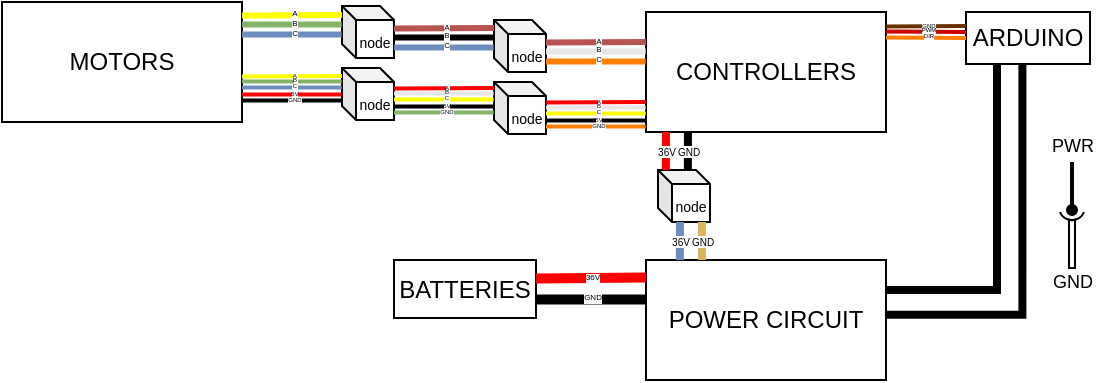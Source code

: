 <mxfile version="12.2.6" type="google" pages="1"><diagram id="B16uDVz1EY1FW_UzH5DZ" name="Page-1"><mxGraphModel dx="469" dy="251" grid="1" gridSize="1" guides="1" tooltips="1" connect="1" arrows="1" fold="1" page="1" pageScale="1" pageWidth="850" pageHeight="1100" math="0" shadow="0"><root><mxCell id="0"/><mxCell id="1" parent="0"/><mxCell id="zS7zFUK0YOCSTYnBNiSX-2" value="MOTORS" style="rounded=0;whiteSpace=wrap;html=1;" parent="1" vertex="1"><mxGeometry x="40" y="40" width="120" height="60" as="geometry"/></mxCell><mxCell id="zS7zFUK0YOCSTYnBNiSX-3" value="CONTROLLERS" style="rounded=0;whiteSpace=wrap;html=1;" parent="1" vertex="1"><mxGeometry x="362" y="45" width="120" height="60" as="geometry"/></mxCell><mxCell id="zS7zFUK0YOCSTYnBNiSX-4" value="ARDUINO" style="rounded=0;whiteSpace=wrap;html=1;" parent="1" vertex="1"><mxGeometry x="522" y="45" width="62" height="26" as="geometry"/></mxCell><mxCell id="zS7zFUK0YOCSTYnBNiSX-6" value="POWER CIRCUIT" style="rounded=0;whiteSpace=wrap;html=1;" parent="1" vertex="1"><mxGeometry x="362" y="169" width="120" height="60" as="geometry"/></mxCell><mxCell id="zS7zFUK0YOCSTYnBNiSX-7" value="&lt;font style=&quot;font-size: 7px&quot;&gt;node&lt;/font&gt;" style="shape=cube;whiteSpace=wrap;html=1;boundedLbl=1;backgroundOutline=1;darkOpacity=0.05;darkOpacity2=0.1;size=7;" parent="1" vertex="1"><mxGeometry x="210" y="42" width="26" height="26" as="geometry"/></mxCell><mxCell id="zS7zFUK0YOCSTYnBNiSX-8" value="A" style="endArrow=none;html=1;exitX=1;exitY=0.163;exitDx=0;exitDy=0;exitPerimeter=0;entryX=0;entryY=0;entryDx=0;entryDy=9.5;entryPerimeter=0;strokeWidth=3;fillColor=#fff2cc;strokeColor=#FFFF00;fontSize=4;verticalAlign=middle;align=center;spacing=0;spacingBottom=1;" parent="1" edge="1"><mxGeometry x="0.04" width="50" height="50" relative="1" as="geometry"><mxPoint x="160" y="46.78" as="sourcePoint"/><mxPoint x="210" y="46.5" as="targetPoint"/><mxPoint as="offset"/></mxGeometry></mxCell><mxCell id="zS7zFUK0YOCSTYnBNiSX-9" value="B" style="endArrow=none;html=1;exitX=1;exitY=0.163;exitDx=0;exitDy=0;exitPerimeter=0;entryX=-0.003;entryY=0.243;entryDx=0;entryDy=0;entryPerimeter=0;strokeWidth=3;fillColor=#d5e8d4;strokeColor=#82b366;fontSize=4;horizontal=1;spacingBottom=1;" parent="1" edge="1"><mxGeometry x="0.043" width="50" height="50" relative="1" as="geometry"><mxPoint x="160" y="51.28" as="sourcePoint"/><mxPoint x="209.85" y="51.22" as="targetPoint"/><mxPoint as="offset"/></mxGeometry></mxCell><mxCell id="zS7zFUK0YOCSTYnBNiSX-10" value="C" style="endArrow=none;html=1;exitX=1;exitY=0.163;exitDx=0;exitDy=0;exitPerimeter=0;entryX=-0.003;entryY=0.243;entryDx=0;entryDy=0;entryPerimeter=0;strokeWidth=3;fillColor=#dae8fc;strokeColor=#6c8ebf;fontSize=4;spacingTop=1;" parent="1" edge="1"><mxGeometry x="0.043" y="1" width="50" height="50" relative="1" as="geometry"><mxPoint x="160" y="56.28" as="sourcePoint"/><mxPoint x="209.85" y="56.22" as="targetPoint"/><mxPoint as="offset"/></mxGeometry></mxCell><mxCell id="zS7zFUK0YOCSTYnBNiSX-15" value="&lt;font style=&quot;font-size: 7px&quot;&gt;node&lt;/font&gt;" style="shape=cube;whiteSpace=wrap;html=1;boundedLbl=1;backgroundOutline=1;darkOpacity=0.05;darkOpacity2=0.1;size=7;" parent="1" vertex="1"><mxGeometry x="210" y="73" width="26" height="26" as="geometry"/></mxCell><mxCell id="zS7zFUK0YOCSTYnBNiSX-36" value="&lt;font style=&quot;font-size: 7px&quot;&gt;node&lt;/font&gt;" style="shape=cube;whiteSpace=wrap;html=1;boundedLbl=1;backgroundOutline=1;darkOpacity=0.05;darkOpacity2=0.1;size=7;" parent="1" vertex="1"><mxGeometry x="286" y="49" width="26" height="26" as="geometry"/></mxCell><mxCell id="zS7zFUK0YOCSTYnBNiSX-40" value="&lt;font style=&quot;font-size: 7px&quot;&gt;node&lt;/font&gt;" style="shape=cube;whiteSpace=wrap;html=1;boundedLbl=1;backgroundOutline=1;darkOpacity=0.05;darkOpacity2=0.1;size=7;" parent="1" vertex="1"><mxGeometry x="286" y="80" width="26" height="26" as="geometry"/></mxCell><mxCell id="zS7zFUK0YOCSTYnBNiSX-45" value="A" style="endArrow=none;html=1;exitX=1;exitY=0.163;exitDx=0;exitDy=0;exitPerimeter=0;entryX=0;entryY=0;entryDx=0;entryDy=9.5;entryPerimeter=0;strokeWidth=2;fillColor=#fff2cc;strokeColor=#FFFF00;fontSize=3;verticalAlign=middle;align=center;spacing=0;spacingBottom=1;" parent="1" edge="1"><mxGeometry x="0.04" width="50" height="50" relative="1" as="geometry"><mxPoint x="160" y="77.28" as="sourcePoint"/><mxPoint x="210" y="77" as="targetPoint"/><mxPoint as="offset"/></mxGeometry></mxCell><mxCell id="zS7zFUK0YOCSTYnBNiSX-46" value="B" style="endArrow=none;html=1;exitX=1;exitY=0.163;exitDx=0;exitDy=0;exitPerimeter=0;entryX=-0.003;entryY=0.243;entryDx=0;entryDy=0;entryPerimeter=0;strokeWidth=2;fillColor=#d5e8d4;strokeColor=#82b366;fontSize=3;horizontal=1;spacingBottom=1;" parent="1" edge="1"><mxGeometry x="0.043" width="50" height="50" relative="1" as="geometry"><mxPoint x="160" y="79.78" as="sourcePoint"/><mxPoint x="209.85" y="79.72" as="targetPoint"/><mxPoint as="offset"/></mxGeometry></mxCell><mxCell id="zS7zFUK0YOCSTYnBNiSX-47" value="C" style="endArrow=none;html=1;exitX=1;exitY=0.163;exitDx=0;exitDy=0;exitPerimeter=0;entryX=-0.003;entryY=0.243;entryDx=0;entryDy=0;entryPerimeter=0;strokeWidth=2;fillColor=#dae8fc;strokeColor=#6c8ebf;fontSize=3;spacingTop=1;" parent="1" edge="1"><mxGeometry x="0.043" y="1" width="50" height="50" relative="1" as="geometry"><mxPoint x="160" y="82.78" as="sourcePoint"/><mxPoint x="209.85" y="82.72" as="targetPoint"/><mxPoint as="offset"/></mxGeometry></mxCell><mxCell id="zS7zFUK0YOCSTYnBNiSX-48" value="5V" style="endArrow=none;html=1;exitX=1;exitY=0.163;exitDx=0;exitDy=0;exitPerimeter=0;entryX=-0.003;entryY=0.243;entryDx=0;entryDy=0;entryPerimeter=0;strokeWidth=2;fillColor=#f8cecc;strokeColor=#FF0000;fontSize=3;horizontal=1;spacingBottom=1;" parent="1" edge="1"><mxGeometry x="0.043" width="50" height="50" relative="1" as="geometry"><mxPoint x="160" y="86.28" as="sourcePoint"/><mxPoint x="209.85" y="86.22" as="targetPoint"/><mxPoint as="offset"/></mxGeometry></mxCell><mxCell id="zS7zFUK0YOCSTYnBNiSX-49" value="GND" style="endArrow=none;html=1;exitX=1;exitY=0.163;exitDx=0;exitDy=0;exitPerimeter=0;entryX=-0.003;entryY=0.243;entryDx=0;entryDy=0;entryPerimeter=0;strokeWidth=2;fontSize=3;spacingTop=1;" parent="1" edge="1"><mxGeometry x="0.043" y="1" width="50" height="50" relative="1" as="geometry"><mxPoint x="160" y="89.28" as="sourcePoint"/><mxPoint x="209.85" y="89.22" as="targetPoint"/><mxPoint as="offset"/></mxGeometry></mxCell><mxCell id="zS7zFUK0YOCSTYnBNiSX-50" value="A" style="endArrow=none;html=1;exitX=1;exitY=0.163;exitDx=0;exitDy=0;exitPerimeter=0;entryX=0;entryY=0;entryDx=0;entryDy=9.5;entryPerimeter=0;strokeWidth=2;fillColor=#f8cecc;strokeColor=#FF0000;fontSize=3;verticalAlign=middle;align=center;spacing=0;spacingBottom=1;" parent="1" edge="1"><mxGeometry x="0.04" width="50" height="50" relative="1" as="geometry"><mxPoint x="236" y="83.28" as="sourcePoint"/><mxPoint x="286" y="83" as="targetPoint"/><mxPoint as="offset"/></mxGeometry></mxCell><mxCell id="zS7zFUK0YOCSTYnBNiSX-51" value="B" style="endArrow=none;html=1;exitX=1;exitY=0.163;exitDx=0;exitDy=0;exitPerimeter=0;entryX=-0.003;entryY=0.243;entryDx=0;entryDy=0;entryPerimeter=0;strokeWidth=2;fillColor=#d5e8d4;strokeColor=#E6E6E6;fontSize=3;horizontal=1;spacingBottom=1;" parent="1" edge="1"><mxGeometry x="0.043" width="50" height="50" relative="1" as="geometry"><mxPoint x="236" y="85.78" as="sourcePoint"/><mxPoint x="285.85" y="85.72" as="targetPoint"/><mxPoint as="offset"/></mxGeometry></mxCell><mxCell id="zS7zFUK0YOCSTYnBNiSX-52" value="C" style="endArrow=none;html=1;exitX=1;exitY=0.163;exitDx=0;exitDy=0;exitPerimeter=0;entryX=-0.003;entryY=0.243;entryDx=0;entryDy=0;entryPerimeter=0;strokeWidth=2;fillColor=#dae8fc;strokeColor=#FFFF00;fontSize=3;spacingTop=1;" parent="1" edge="1"><mxGeometry x="0.043" y="1" width="50" height="50" relative="1" as="geometry"><mxPoint x="236" y="88.78" as="sourcePoint"/><mxPoint x="285.85" y="88.72" as="targetPoint"/><mxPoint as="offset"/></mxGeometry></mxCell><mxCell id="zS7zFUK0YOCSTYnBNiSX-53" value="5V" style="endArrow=none;html=1;exitX=1;exitY=0.163;exitDx=0;exitDy=0;exitPerimeter=0;entryX=-0.003;entryY=0.243;entryDx=0;entryDy=0;entryPerimeter=0;strokeWidth=2;fontSize=3;horizontal=1;spacingBottom=1;" parent="1" edge="1"><mxGeometry x="0.043" width="50" height="50" relative="1" as="geometry"><mxPoint x="236" y="92.28" as="sourcePoint"/><mxPoint x="285.85" y="92.22" as="targetPoint"/><mxPoint as="offset"/></mxGeometry></mxCell><mxCell id="zS7zFUK0YOCSTYnBNiSX-54" value="GND" style="endArrow=none;html=1;exitX=1;exitY=0.163;exitDx=0;exitDy=0;exitPerimeter=0;entryX=-0.003;entryY=0.243;entryDx=0;entryDy=0;entryPerimeter=0;strokeWidth=2;fontSize=3;spacingTop=1;fillColor=#d5e8d4;strokeColor=#82b366;" parent="1" edge="1"><mxGeometry x="0.043" y="1" width="50" height="50" relative="1" as="geometry"><mxPoint x="236" y="95.28" as="sourcePoint"/><mxPoint x="285.85" y="95.22" as="targetPoint"/><mxPoint as="offset"/></mxGeometry></mxCell><mxCell id="zS7zFUK0YOCSTYnBNiSX-55" value="A" style="endArrow=none;html=1;exitX=1;exitY=0.163;exitDx=0;exitDy=0;exitPerimeter=0;entryX=0;entryY=0;entryDx=0;entryDy=9.5;entryPerimeter=0;strokeWidth=3;fillColor=#f8cecc;strokeColor=#b85450;fontSize=4;verticalAlign=middle;align=center;spacing=0;spacingBottom=1;" parent="1" edge="1"><mxGeometry x="0.04" width="50" height="50" relative="1" as="geometry"><mxPoint x="236" y="53.28" as="sourcePoint"/><mxPoint x="286" y="53" as="targetPoint"/><mxPoint as="offset"/></mxGeometry></mxCell><mxCell id="zS7zFUK0YOCSTYnBNiSX-56" value="B" style="endArrow=none;html=1;exitX=1;exitY=0.163;exitDx=0;exitDy=0;exitPerimeter=0;entryX=-0.003;entryY=0.243;entryDx=0;entryDy=0;entryPerimeter=0;strokeWidth=3;fontSize=4;horizontal=1;spacingBottom=1;" parent="1" edge="1"><mxGeometry x="0.043" width="50" height="50" relative="1" as="geometry"><mxPoint x="236" y="57.78" as="sourcePoint"/><mxPoint x="285.85" y="57.72" as="targetPoint"/><mxPoint as="offset"/></mxGeometry></mxCell><mxCell id="zS7zFUK0YOCSTYnBNiSX-57" value="C" style="endArrow=none;html=1;exitX=1;exitY=0.163;exitDx=0;exitDy=0;exitPerimeter=0;entryX=-0.003;entryY=0.243;entryDx=0;entryDy=0;entryPerimeter=0;strokeWidth=3;fillColor=#dae8fc;strokeColor=#6c8ebf;fontSize=4;spacingTop=1;" parent="1" edge="1"><mxGeometry x="0.043" y="1" width="50" height="50" relative="1" as="geometry"><mxPoint x="236" y="62.78" as="sourcePoint"/><mxPoint x="285.85" y="62.72" as="targetPoint"/><mxPoint as="offset"/></mxGeometry></mxCell><mxCell id="zS7zFUK0YOCSTYnBNiSX-58" value="A" style="endArrow=none;html=1;exitX=1;exitY=0.163;exitDx=0;exitDy=0;exitPerimeter=0;entryX=0;entryY=0;entryDx=0;entryDy=9.5;entryPerimeter=0;strokeWidth=3;fillColor=#f8cecc;strokeColor=#b85450;fontSize=4;verticalAlign=middle;align=center;spacing=0;spacingBottom=1;" parent="1" edge="1"><mxGeometry x="0.04" width="50" height="50" relative="1" as="geometry"><mxPoint x="312" y="60.28" as="sourcePoint"/><mxPoint x="362" y="60" as="targetPoint"/><mxPoint as="offset"/></mxGeometry></mxCell><mxCell id="zS7zFUK0YOCSTYnBNiSX-59" value="B" style="endArrow=none;html=1;exitX=1;exitY=0.163;exitDx=0;exitDy=0;exitPerimeter=0;entryX=-0.003;entryY=0.243;entryDx=0;entryDy=0;entryPerimeter=0;strokeWidth=3;fillColor=#d5e8d4;strokeColor=#E6E6E6;fontSize=4;horizontal=1;spacingBottom=1;" parent="1" edge="1"><mxGeometry x="0.043" width="50" height="50" relative="1" as="geometry"><mxPoint x="312" y="64.78" as="sourcePoint"/><mxPoint x="361.85" y="64.72" as="targetPoint"/><mxPoint as="offset"/></mxGeometry></mxCell><mxCell id="zS7zFUK0YOCSTYnBNiSX-60" value="C" style="endArrow=none;html=1;exitX=1;exitY=0.163;exitDx=0;exitDy=0;exitPerimeter=0;entryX=-0.003;entryY=0.243;entryDx=0;entryDy=0;entryPerimeter=0;strokeWidth=3;fillColor=#dae8fc;strokeColor=#FF8000;fontSize=4;spacingTop=1;" parent="1" edge="1"><mxGeometry x="0.043" y="1" width="50" height="50" relative="1" as="geometry"><mxPoint x="312" y="69.78" as="sourcePoint"/><mxPoint x="361.85" y="69.72" as="targetPoint"/><mxPoint as="offset"/></mxGeometry></mxCell><mxCell id="zS7zFUK0YOCSTYnBNiSX-61" value="A" style="endArrow=none;html=1;exitX=1;exitY=0.163;exitDx=0;exitDy=0;exitPerimeter=0;entryX=0;entryY=0;entryDx=0;entryDy=9.5;entryPerimeter=0;strokeWidth=2;fillColor=#f8cecc;strokeColor=#FF0000;fontSize=3;verticalAlign=middle;align=center;spacing=0;spacingBottom=1;" parent="1" edge="1"><mxGeometry x="0.04" width="50" height="50" relative="1" as="geometry"><mxPoint x="312" y="90.28" as="sourcePoint"/><mxPoint x="362" y="90" as="targetPoint"/><mxPoint as="offset"/></mxGeometry></mxCell><mxCell id="zS7zFUK0YOCSTYnBNiSX-62" value="B" style="endArrow=none;html=1;exitX=1;exitY=0.163;exitDx=0;exitDy=0;exitPerimeter=0;entryX=-0.003;entryY=0.243;entryDx=0;entryDy=0;entryPerimeter=0;strokeWidth=2;fillColor=#d5e8d4;strokeColor=#E6E6E6;fontSize=3;horizontal=1;spacingBottom=1;" parent="1" edge="1"><mxGeometry x="0.043" width="50" height="50" relative="1" as="geometry"><mxPoint x="312" y="92.78" as="sourcePoint"/><mxPoint x="361.85" y="92.72" as="targetPoint"/><mxPoint as="offset"/></mxGeometry></mxCell><mxCell id="zS7zFUK0YOCSTYnBNiSX-63" value="C" style="endArrow=none;html=1;exitX=1;exitY=0.163;exitDx=0;exitDy=0;exitPerimeter=0;entryX=-0.003;entryY=0.243;entryDx=0;entryDy=0;entryPerimeter=0;strokeWidth=2;fillColor=#dae8fc;strokeColor=#FFFF00;fontSize=3;spacingTop=1;" parent="1" edge="1"><mxGeometry x="0.043" y="1" width="50" height="50" relative="1" as="geometry"><mxPoint x="312" y="95.78" as="sourcePoint"/><mxPoint x="361.85" y="95.72" as="targetPoint"/><mxPoint as="offset"/></mxGeometry></mxCell><mxCell id="zS7zFUK0YOCSTYnBNiSX-64" value="5V" style="endArrow=none;html=1;exitX=1;exitY=0.163;exitDx=0;exitDy=0;exitPerimeter=0;entryX=-0.003;entryY=0.243;entryDx=0;entryDy=0;entryPerimeter=0;strokeWidth=2;fontSize=3;horizontal=1;spacingBottom=1;" parent="1" edge="1"><mxGeometry x="0.043" width="50" height="50" relative="1" as="geometry"><mxPoint x="312" y="99.28" as="sourcePoint"/><mxPoint x="361.85" y="99.22" as="targetPoint"/><mxPoint as="offset"/></mxGeometry></mxCell><mxCell id="zS7zFUK0YOCSTYnBNiSX-65" value="GND" style="endArrow=none;html=1;exitX=1;exitY=0.163;exitDx=0;exitDy=0;exitPerimeter=0;entryX=-0.003;entryY=0.243;entryDx=0;entryDy=0;entryPerimeter=0;strokeWidth=2;fontSize=3;spacingTop=1;strokeColor=#FF8000;" parent="1" edge="1"><mxGeometry x="0.043" y="1" width="50" height="50" relative="1" as="geometry"><mxPoint x="312" y="102.28" as="sourcePoint"/><mxPoint x="361.85" y="102.22" as="targetPoint"/><mxPoint as="offset"/></mxGeometry></mxCell><mxCell id="zS7zFUK0YOCSTYnBNiSX-72" value="&lt;font style=&quot;font-size: 7px&quot;&gt;node&lt;/font&gt;" style="shape=cube;whiteSpace=wrap;html=1;boundedLbl=1;backgroundOutline=1;darkOpacity=0.05;darkOpacity2=0.1;size=7;" parent="1" vertex="1"><mxGeometry x="368" y="124" width="26" height="26" as="geometry"/></mxCell><mxCell id="zS7zFUK0YOCSTYnBNiSX-73" value="36V" style="endArrow=none;html=1;shadow=0;strokeColor=#FF0000;strokeWidth=4;fontSize=5;align=center;entryX=0.083;entryY=1;entryDx=0;entryDy=0;entryPerimeter=0;exitX=0.152;exitY=0;exitDx=0;exitDy=0;exitPerimeter=0;spacingTop=0;spacing=0;spacingBottom=0;labelBorderColor=none;fillColor=#f8cecc;" parent="1" source="zS7zFUK0YOCSTYnBNiSX-72" target="zS7zFUK0YOCSTYnBNiSX-3" edge="1"><mxGeometry x="0.053" width="50" height="50" relative="1" as="geometry"><mxPoint x="336" y="161" as="sourcePoint"/><mxPoint x="386" y="111" as="targetPoint"/><mxPoint as="offset"/></mxGeometry></mxCell><mxCell id="zS7zFUK0YOCSTYnBNiSX-75" value="GND" style="endArrow=none;html=1;shadow=0;strokeColor=#000000;strokeWidth=4;fontSize=5;align=center;entryX=0.083;entryY=1;entryDx=0;entryDy=0;entryPerimeter=0;exitX=0.152;exitY=0;exitDx=0;exitDy=0;exitPerimeter=0;spacingTop=0;spacing=0;spacingBottom=0;labelBorderColor=none;" parent="1" edge="1"><mxGeometry x="0.053" width="50" height="50" relative="1" as="geometry"><mxPoint x="382.952" y="124" as="sourcePoint"/><mxPoint x="382.96" y="105" as="targetPoint"/><mxPoint as="offset"/></mxGeometry></mxCell><mxCell id="zS7zFUK0YOCSTYnBNiSX-76" value="36V" style="endArrow=none;html=1;shadow=0;strokeColor=#6c8ebf;strokeWidth=4;fontSize=5;align=center;entryX=0.083;entryY=1;entryDx=0;entryDy=0;entryPerimeter=0;exitX=0.152;exitY=0;exitDx=0;exitDy=0;exitPerimeter=0;spacingTop=0;spacing=0;spacingBottom=0;labelBorderColor=none;fillColor=#dae8fc;" parent="1" edge="1"><mxGeometry x="0.053" width="50" height="50" relative="1" as="geometry"><mxPoint x="378.952" y="169" as="sourcePoint"/><mxPoint x="378.96" y="150" as="targetPoint"/><mxPoint as="offset"/></mxGeometry></mxCell><mxCell id="zS7zFUK0YOCSTYnBNiSX-77" value="GND" style="endArrow=none;html=1;shadow=0;strokeColor=#d6b656;strokeWidth=4;fontSize=5;align=center;entryX=0.083;entryY=1;entryDx=0;entryDy=0;entryPerimeter=0;exitX=0.152;exitY=0;exitDx=0;exitDy=0;exitPerimeter=0;spacingTop=0;spacing=0;spacingBottom=0;labelBorderColor=none;fillColor=#fff2cc;" parent="1" edge="1"><mxGeometry x="0.053" width="50" height="50" relative="1" as="geometry"><mxPoint x="389.952" y="169" as="sourcePoint"/><mxPoint x="389.96" y="150" as="targetPoint"/><mxPoint as="offset"/></mxGeometry></mxCell><mxCell id="zS7zFUK0YOCSTYnBNiSX-79" value="BATTERIES" style="rounded=0;whiteSpace=wrap;html=1;" parent="1" vertex="1"><mxGeometry x="236" y="169" width="71" height="29" as="geometry"/></mxCell><mxCell id="zS7zFUK0YOCSTYnBNiSX-80" value="36V" style="endArrow=none;html=1;exitX=1;exitY=0.163;exitDx=0;exitDy=0;exitPerimeter=0;entryX=0;entryY=0.18;entryDx=0;entryDy=0;entryPerimeter=0;strokeWidth=5;fillColor=#f8cecc;strokeColor=#FF0000;fontSize=4;verticalAlign=middle;align=center;spacing=0;spacingBottom=1;" parent="1" edge="1"><mxGeometry x="0.04" width="50" height="50" relative="1" as="geometry"><mxPoint x="307" y="178.28" as="sourcePoint"/><mxPoint x="362" y="177.8" as="targetPoint"/><mxPoint as="offset"/></mxGeometry></mxCell><mxCell id="zS7zFUK0YOCSTYnBNiSX-81" value="GND" style="endArrow=none;html=1;exitX=1;exitY=0.163;exitDx=0;exitDy=0;exitPerimeter=0;entryX=0;entryY=0.262;entryDx=0;entryDy=0;entryPerimeter=0;strokeWidth=5;fontSize=4;horizontal=1;spacingBottom=1;" parent="1" edge="1"><mxGeometry x="0.043" width="50" height="50" relative="1" as="geometry"><mxPoint x="307" y="188.78" as="sourcePoint"/><mxPoint x="362" y="188.72" as="targetPoint"/><mxPoint as="offset"/></mxGeometry></mxCell><mxCell id="zS7zFUK0YOCSTYnBNiSX-82" value="&lt;div&gt;GND&lt;/div&gt;" style="endArrow=none;html=1;exitX=1;exitY=0.163;exitDx=0;exitDy=0;exitPerimeter=0;strokeWidth=2;fillColor=#f8cecc;strokeColor=#663300;fontSize=3;verticalAlign=middle;align=center;spacing=0;spacingBottom=1;" parent="1" edge="1"><mxGeometry x="0.04" width="50" height="50" relative="1" as="geometry"><mxPoint x="482" y="52.28" as="sourcePoint"/><mxPoint x="522" y="52" as="targetPoint"/><mxPoint as="offset"/></mxGeometry></mxCell><mxCell id="zS7zFUK0YOCSTYnBNiSX-83" value="PWM" style="endArrow=none;html=1;exitX=1;exitY=0.163;exitDx=0;exitDy=0;exitPerimeter=0;strokeWidth=2;fillColor=#d5e8d4;strokeColor=#CC0000;fontSize=3;horizontal=1;spacingBottom=1;" parent="1" edge="1"><mxGeometry x="0.043" width="50" height="50" relative="1" as="geometry"><mxPoint x="482" y="54.78" as="sourcePoint"/><mxPoint x="522" y="55" as="targetPoint"/><mxPoint as="offset"/></mxGeometry></mxCell><mxCell id="zS7zFUK0YOCSTYnBNiSX-84" value="DIR" style="endArrow=none;html=1;exitX=1;exitY=0.163;exitDx=0;exitDy=0;exitPerimeter=0;strokeWidth=2;fillColor=#dae8fc;strokeColor=#FF8000;fontSize=3;spacingTop=1;" parent="1" edge="1"><mxGeometry x="0.043" y="1" width="50" height="50" relative="1" as="geometry"><mxPoint x="482" y="57.78" as="sourcePoint"/><mxPoint x="522" y="58" as="targetPoint"/><mxPoint as="offset"/></mxGeometry></mxCell><mxCell id="zS7zFUK0YOCSTYnBNiSX-88" value="" style="endArrow=none;html=1;shadow=0;strokeWidth=4;fontSize=5;align=center;entryX=0.25;entryY=1;entryDx=0;entryDy=0;exitX=1;exitY=0.25;exitDx=0;exitDy=0;edgeStyle=orthogonalEdgeStyle;rounded=0;" parent="1" source="zS7zFUK0YOCSTYnBNiSX-6" target="zS7zFUK0YOCSTYnBNiSX-4" edge="1"><mxGeometry width="50" height="50" relative="1" as="geometry"><mxPoint x="532" y="134" as="sourcePoint"/><mxPoint x="582" y="84" as="targetPoint"/></mxGeometry></mxCell><mxCell id="zS7zFUK0YOCSTYnBNiSX-92" value="" style="endArrow=none;html=1;shadow=0;strokeWidth=4;fontSize=5;align=center;entryX=0.455;entryY=0.986;entryDx=0;entryDy=0;edgeStyle=orthogonalEdgeStyle;rounded=0;exitX=0.996;exitY=0.456;exitDx=0;exitDy=0;exitPerimeter=0;entryPerimeter=0;" parent="1" source="zS7zFUK0YOCSTYnBNiSX-6" target="zS7zFUK0YOCSTYnBNiSX-4" edge="1"><mxGeometry width="50" height="50" relative="1" as="geometry"><mxPoint x="482" y="192" as="sourcePoint"/><mxPoint x="569" y="199" as="targetPoint"/></mxGeometry></mxCell><mxCell id="zS7zFUK0YOCSTYnBNiSX-89" value="" style="pointerEvents=1;verticalLabelPosition=bottom;shadow=0;dashed=0;align=center;html=1;verticalAlign=top;shape=mxgraph.electrical.miscellaneous.adapter;fontSize=5;rotation=-90;" parent="1" vertex="1"><mxGeometry x="561" y="153" width="28" height="12" as="geometry"/></mxCell><mxCell id="zS7zFUK0YOCSTYnBNiSX-90" value="" style="endArrow=none;html=1;shadow=0;strokeWidth=2;fontSize=5;align=center;startArrow=circle;startFill=1;startSize=0;" parent="1" edge="1"><mxGeometry width="50" height="50" relative="1" as="geometry"><mxPoint x="575" y="148" as="sourcePoint"/><mxPoint x="575" y="120" as="targetPoint"/></mxGeometry></mxCell><mxCell id="zS7zFUK0YOCSTYnBNiSX-93" value="PWR" style="text;html=1;resizable=0;points=[];autosize=1;align=center;verticalAlign=middle;spacingTop=-4;fontSize=9;strokeWidth=3;" parent="1" vertex="1"><mxGeometry x="563.5" y="111" width="23" height="6" as="geometry"/></mxCell><mxCell id="zS7zFUK0YOCSTYnBNiSX-94" value="GND" style="text;html=1;resizable=0;points=[];autosize=1;align=center;verticalAlign=middle;spacingTop=-4;fontSize=9;strokeWidth=3;" parent="1" vertex="1"><mxGeometry x="559.5" y="176" width="31" height="12" as="geometry"/></mxCell></root></mxGraphModel></diagram></mxfile>
